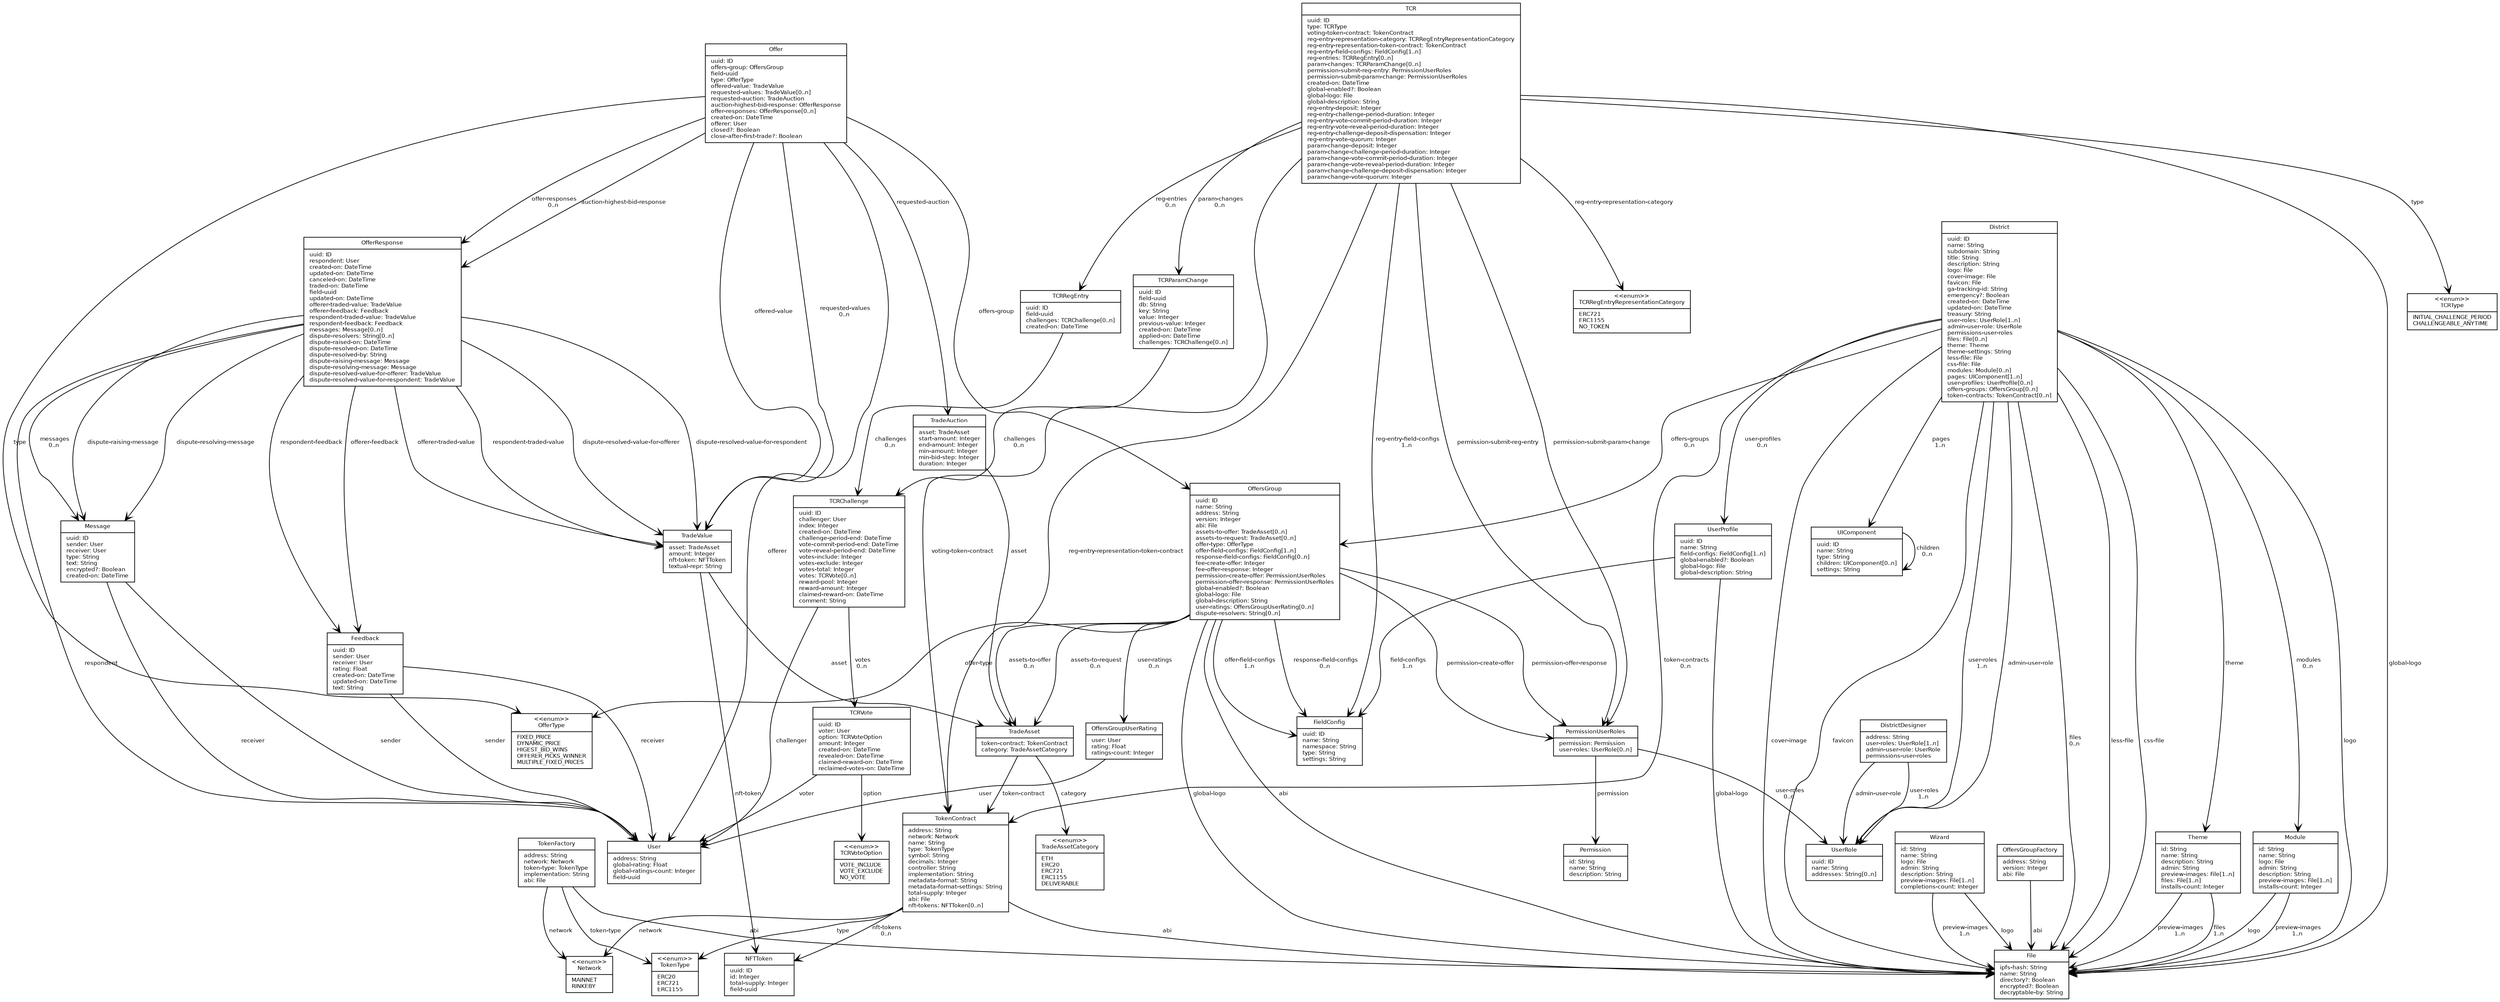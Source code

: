 digraph G {
  fontname = "Bitstream Vera Sans"
  fontsize = 8
  dpi = 300

  node [
    fontname = "Bitstream Vera Sans"
    fontsize = 8
    shape = "record"
  ]

  edge [
    fontname = "Bitstream Vera Sans"
    fontsize = 8
    arrowhead = "open"
    labelangle = 45
    labeldistance = 1.1
  ]
OffersGroupFactory [label="{OffersGroupFactory|address: String\lversion: Integer\labi: File\l}";]
DistrictDesigner [label="{DistrictDesigner|address: String\luser-roles: UserRole[1..n]\ladmin-user-role: UserRole\lpermissions-user-roles\l}";]
TCRVote [label="{TCRVote|uuid: ID\lvoter: User\loption: TCRVoteOption\lamount: Integer\lcreated-on: DateTime\lrevealed-on: DateTime\lclaimed-reward-on: DateTime\lreclaimed-votes-on: DateTime\l}";]
TokenContract [label="{TokenContract|address: String\lnetwork: Network\lname: String\ltype: TokenType\lsymbol: String\ldecimals: Integer\lcontroller: String\limplementation: String\lmetadata-format: String\lmetadata-format-settings: String\ltotal-supply: Integer\labi: File\lnft-tokens: NFTToken[0..n]\l}";]
FieldConfig [label="{FieldConfig|uuid: ID\lname: String\lnamespace: String\ltype: String\lsettings: String\l}";]
Permission [label="{Permission|id: String\lname: String\ldescription: String\l}";]
UserRole [label="{UserRole|uuid: ID\lname: String\laddresses: String[0..n]\l}";]
Feedback [label="{Feedback|uuid: ID\lsender: User\lreceiver: User\lrating: Float\lcreated-on: DateTime\lupdated-on: DateTime\ltext: String\l}";]
TokenFactory [label="{TokenFactory|address: String\lnetwork: Network\ltoken-type: TokenType\limplementation: String\labi: File\l}";]
Theme [label="{Theme|id: String\lname: String\ldescription: String\ladmin: String\lpreview-images: File[1..n]\lfiles: File[1..n]\linstalls-count: Integer\l}";]
TCRChallenge [label="{TCRChallenge|uuid: ID\lchallenger: User\lindex: Integer\lcreated-on: DateTime\lchallenge-period-end: DateTime\lvote-commit-period-end: DateTime\lvote-reveal-period-end: DateTime\lvotes-include: Integer\lvotes-exclude: Integer\lvotes-total: Integer\lvotes: TCRVote[0..n]\lreward-pool: Integer\lreward-amount: Integer\lclaimed-reward-on: DateTime\lcomment: String\l}";]
Message [label="{Message|uuid: ID\lsender: User\lreceiver: User\ltype: String\ltext: String\lencrypted?: Boolean\lcreated-on: DateTime\l}";]
TCRRegEntryRepresentationCategory [label="{\<\<enum\>\>\nTCRRegEntryRepresentationCategory|ERC721\lERC1155\lNO_TOKEN\l}";]
TradeAuction [label="{TradeAuction|asset: TradeAsset\lstart-amount: Integer\lend-amount: Integer\lmin-amount: Integer\lmin-bid-step: Integer\lduration: Integer\l}";]
TCRRegEntry [label="{TCRRegEntry|uuid: ID\lfield-uuid\lchallenges: TCRChallenge[0..n]\lcreated-on: DateTime\l}";]
TCRType [label="{\<\<enum\>\>\nTCRType|INITIAL_CHALLENGE_PERIOD\lCHALLENGEABLE_ANYTIME\l}";]
UIComponent [label="{UIComponent|uuid: ID\lname: String\ltype: String\lchildren: UIComponent[0..n]\lsettings: String\l}";]
TCRVoteOption [label="{\<\<enum\>\>\nTCRVoteOption|VOTE_INCLUDE\lVOTE_EXCLUDE\lNO_VOTE\l}";]
User [label="{User|address: String\lglobal-rating: Float\lglobal-ratings-count: Integer\lfield-uuid\l}";]
OffersGroupUserRating [label="{OffersGroupUserRating|user: User\lrating: Float\lratings-count: Integer\l}";]
TokenType [label="{\<\<enum\>\>\nTokenType|ERC20\lERC721\lERC1155\l}";]
District [label="{District|uuid: ID\lname: String\lsubdomain: String\ltitle: String\ldescription: String\llogo: File\lcover-image: File\lfavicon: File\lga-tracking-id: String\lemergency?: Boolean\lcreated-on: DateTime\lupdated-on: DateTime\ltreasury: String\luser-roles: UserRole[1..n]\ladmin-user-role: UserRole\lpermissions-user-roles\lfiles: File[0..n]\ltheme: Theme\ltheme-settings: String\lless-file: File\lcss-file: File\lmodules: Module[0..n]\lpages: UIComponent[1..n]\luser-profiles: UserProfile[0..n]\loffers-groups: OffersGroup[0..n]\ltoken-contracts: TokenContract[0..n]\l}";]
OffersGroup [label="{OffersGroup|uuid: ID\lname: String\laddress: String\lversion: Integer\labi: File\lassets-to-offer: TradeAsset[0..n]\lassets-to-request: TradeAsset[0..n]\loffer-type: OfferType\loffer-field-configs: FieldConfig[1..n]\lresponse-field-configs: FieldConfig[0..n]\lfee-create-offer: Integer\lfee-offer-response: Integer\lpermission-create-offer: PermissionUserRoles\lpermission-offer-response: PermissionUserRoles\lglobal-enabled?: Boolean\lglobal-logo: File\lglobal-description: String\luser-ratings: OffersGroupUserRating[0..n]\ldispute-resolvers: String[0..n]\l}";]
TCRParamChange [label="{TCRParamChange|uuid: ID\lfield-uuid\ldb: String\lkey: String\lvalue: Integer\lprevious-value: Integer\lcreated-on: DateTime\lapplied-on: DateTime\lchallenges: TCRChallenge[0..n]\l}";]
OfferType [label="{\<\<enum\>\>\nOfferType|FIXED_PRICE\lDYNAMIC_PRICE\lHIGEST_BID_WINS\lOFFERER_PICKS_WINNER\lMULTIPLE_FIXED_PRICES\l}";]
PermissionUserRoles [label="{PermissionUserRoles|permission: Permission\luser-roles: UserRole[0..n]\l}";]
Offer [label="{Offer|uuid: ID\loffers-group: OffersGroup\lfield-uuid\ltype: OfferType\loffered-value: TradeValue\lrequested-values: TradeValue[0..n]\lrequested-auction: TradeAuction\lauction-highest-bid-response: OfferResponse\loffer-responses: OfferResponse[0..n]\lcreated-on: DateTime\lofferer: User\lclosed?: Boolean\lclose-after-first-trade?: Boolean\l}";]
Module [label="{Module|id: String\lname: String\llogo: File\ladmin: String\ldescription: String\lpreview-images: File[1..n]\linstalls-count: Integer\l}";]
TradeAssetCategory [label="{\<\<enum\>\>\nTradeAssetCategory|ETH\lERC20\lERC721\lERC1155\lDELIVERABLE\l}";]
File [label="{File|ipfs-hash: String\lname: String\ldirectory?: Boolean\lencrypted?: Boolean\ldecryptable-by: String\l}";]
UserProfile [label="{UserProfile|uuid: ID\lname: String\lfield-configs: FieldConfig[1..n]\lglobal-enabled?: Boolean\lglobal-logo: File\lglobal-description: String\l}";]
OfferResponse [label="{OfferResponse|uuid: ID\lrespondent: User\lcreated-on: DateTime\lupdated-on: DateTime\lcanceled-on: DateTime\ltraded-on: DateTime\lfield-uuid\lupdated-on: DateTime\lofferer-traded-value: TradeValue\lofferer-feedback: Feedback\lrespondent-traded-value: TradeValue\lrespondent-feedback: Feedback\lmessages: Message[0..n]\ldispute-resolvers: String[0..n]\ldispute-raised-on: DateTime\ldispute-resolved-on: DateTime\ldispute-resolved-by: String\ldispute-raising-message: Message\ldispute-resolving-message: Message\ldispute-resolved-value-for-offerer: TradeValue\ldispute-resolved-value-for-respondent: TradeValue\l}";]
Network [label="{\<\<enum\>\>\nNetwork|MAINNET\lRINKEBY\l}";]
Wizard [label="{Wizard|id: String\lname: String\llogo: File\ladmin: String\ldescription: String\lpreview-images: File[1..n]\lcompletions-count: Integer\l}";]
TradeAsset [label="{TradeAsset|token-contract: TokenContract\lcategory: TradeAssetCategory\l}";]
NFTToken [label="{NFTToken|uuid: ID\lid: Integer\ltotal-supply: Integer\lfield-uuid\l}";]
TradeValue [label="{TradeValue|asset: TradeAsset\lamount: Integer\lnft-token: NFTToken\ltextual-repr: String\l}";]
TCR [label="{TCR|uuid: ID\ltype: TCRType\lvoting-token-contract: TokenContract\lreg-entry-representation-category: TCRRegEntryRepresentationCategory\lreg-entry-representation-token-contract: TokenContract\lreg-entry-field-configs: FieldConfig[1..n]\lreg-entries: TCRRegEntry[0..n]\lparam-changes: TCRParamChange[0..n]\lpermission-submit-reg-entry: PermissionUserRoles\lpermission-submit-param-change: PermissionUserRoles\lcreated-on: DateTime\lglobal-enabled?: Boolean\lglobal-logo: File\lglobal-description: String\lreg-entry-deposit: Integer\lreg-entry-challenge-period-duration: Integer\lreg-entry-vote-commit-period-duration: Integer\lreg-entry-vote-reveal-period-duration: Integer\lreg-entry-challenge-deposit-dispensation: Integer\lreg-entry-vote-quorum: Integer\lparam-change-deposit: Integer\lparam-change-challenge-period-duration: Integer\lparam-change-vote-commit-period-duration: Integer\lparam-change-vote-reveal-period-duration: Integer\lparam-change-challenge-deposit-dispensation: Integer\lparam-change-vote-quorum: Integer\l}";]
OffersGroupFactory -> File [label=" abi";]
DistrictDesigner -> UserRole [label=" user-roles
1..n";]
DistrictDesigner -> UserRole [label=" admin-user-role";]
TCRVote -> User [label=" voter";]
TCRVote -> TCRVoteOption [label=" option";]
TokenContract -> Network [label=" network";]
TokenContract -> TokenType [label=" type";]
TokenContract -> File [label=" abi";]
TokenContract -> NFTToken [label=" nft-tokens
0..n";]
Feedback -> User [label=" sender";]
Feedback -> User [label=" receiver";]
TokenFactory -> Network [label=" network";]
TokenFactory -> TokenType [label=" token-type";]
TokenFactory -> File [label=" abi";]
Theme -> File [label=" preview-images
1..n";]
Theme -> File [label=" files
1..n";]
TCRChallenge -> User [label=" challenger";]
TCRChallenge -> TCRVote [label=" votes
0..n";]
Message -> User [label=" sender";]
Message -> User [label=" receiver";]
TradeAuction -> TradeAsset [label=" asset";]
TCRRegEntry -> TCRChallenge [label=" challenges
0..n";]
UIComponent -> UIComponent [label=" children
0..n";]
OffersGroupUserRating -> User [label=" user";]
District -> File [label=" logo";]
District -> File [label=" cover-image";]
District -> File [label=" favicon";]
District -> UserRole [label=" user-roles
1..n";]
District -> UserRole [label=" admin-user-role";]
District -> File [label=" files
0..n";]
District -> Theme [label=" theme";]
District -> File [label=" less-file";]
District -> File [label=" css-file";]
District -> Module [label=" modules
0..n";]
District -> UIComponent [label=" pages
1..n";]
District -> UserProfile [label=" user-profiles
0..n";]
District -> OffersGroup [label=" offers-groups
0..n";]
District -> TokenContract [label=" token-contracts
0..n";]
OffersGroup -> File [label=" abi";]
OffersGroup -> TradeAsset [label=" assets-to-offer
0..n";]
OffersGroup -> TradeAsset [label=" assets-to-request
0..n";]
OffersGroup -> OfferType [label=" offer-type";]
OffersGroup -> FieldConfig [label=" offer-field-configs
1..n";]
OffersGroup -> FieldConfig [label=" response-field-configs
0..n";]
OffersGroup -> PermissionUserRoles [label=" permission-create-offer";]
OffersGroup -> PermissionUserRoles [label=" permission-offer-response";]
OffersGroup -> File [label=" global-logo";]
OffersGroup -> OffersGroupUserRating [label=" user-ratings
0..n";]
TCRParamChange -> TCRChallenge [label=" challenges
0..n";]
PermissionUserRoles -> Permission [label=" permission";]
PermissionUserRoles -> UserRole [label=" user-roles
0..n";]
Offer -> OffersGroup [label=" offers-group";]
Offer -> OfferType [label=" type";]
Offer -> TradeValue [label=" offered-value";]
Offer -> TradeValue [label=" requested-values
0..n";]
Offer -> TradeAuction [label=" requested-auction";]
Offer -> OfferResponse [label=" auction-highest-bid-response";]
Offer -> OfferResponse [label=" offer-responses
0..n";]
Offer -> User [label=" offerer";]
Module -> File [label=" logo";]
Module -> File [label=" preview-images
1..n";]
UserProfile -> FieldConfig [label=" field-configs
1..n";]
UserProfile -> File [label=" global-logo";]
OfferResponse -> User [label=" respondent";]
OfferResponse -> TradeValue [label=" offerer-traded-value";]
OfferResponse -> Feedback [label=" offerer-feedback";]
OfferResponse -> TradeValue [label=" respondent-traded-value";]
OfferResponse -> Feedback [label=" respondent-feedback";]
OfferResponse -> Message [label=" messages
0..n";]
OfferResponse -> Message [label=" dispute-raising-message";]
OfferResponse -> Message [label=" dispute-resolving-message";]
OfferResponse -> TradeValue [label=" dispute-resolved-value-for-offerer";]
OfferResponse -> TradeValue [label=" dispute-resolved-value-for-respondent";]
Wizard -> File [label=" logo";]
Wizard -> File [label=" preview-images
1..n";]
TradeAsset -> TokenContract [label=" token-contract";]
TradeAsset -> TradeAssetCategory [label=" category";]
TradeValue -> TradeAsset [label=" asset";]
TradeValue -> NFTToken [label=" nft-token";]
TCR -> TCRType [label=" type";]
TCR -> TokenContract [label=" voting-token-contract";]
TCR -> TCRRegEntryRepresentationCategory [label=" reg-entry-representation-category";]
TCR -> TokenContract [label=" reg-entry-representation-token-contract";]
TCR -> FieldConfig [label=" reg-entry-field-configs
1..n";]
TCR -> TCRRegEntry [label=" reg-entries
0..n";]
TCR -> TCRParamChange [label=" param-changes
0..n";]
TCR -> PermissionUserRoles [label=" permission-submit-reg-entry";]
TCR -> PermissionUserRoles [label=" permission-submit-param-change";]
TCR -> File [label=" global-logo";]

}